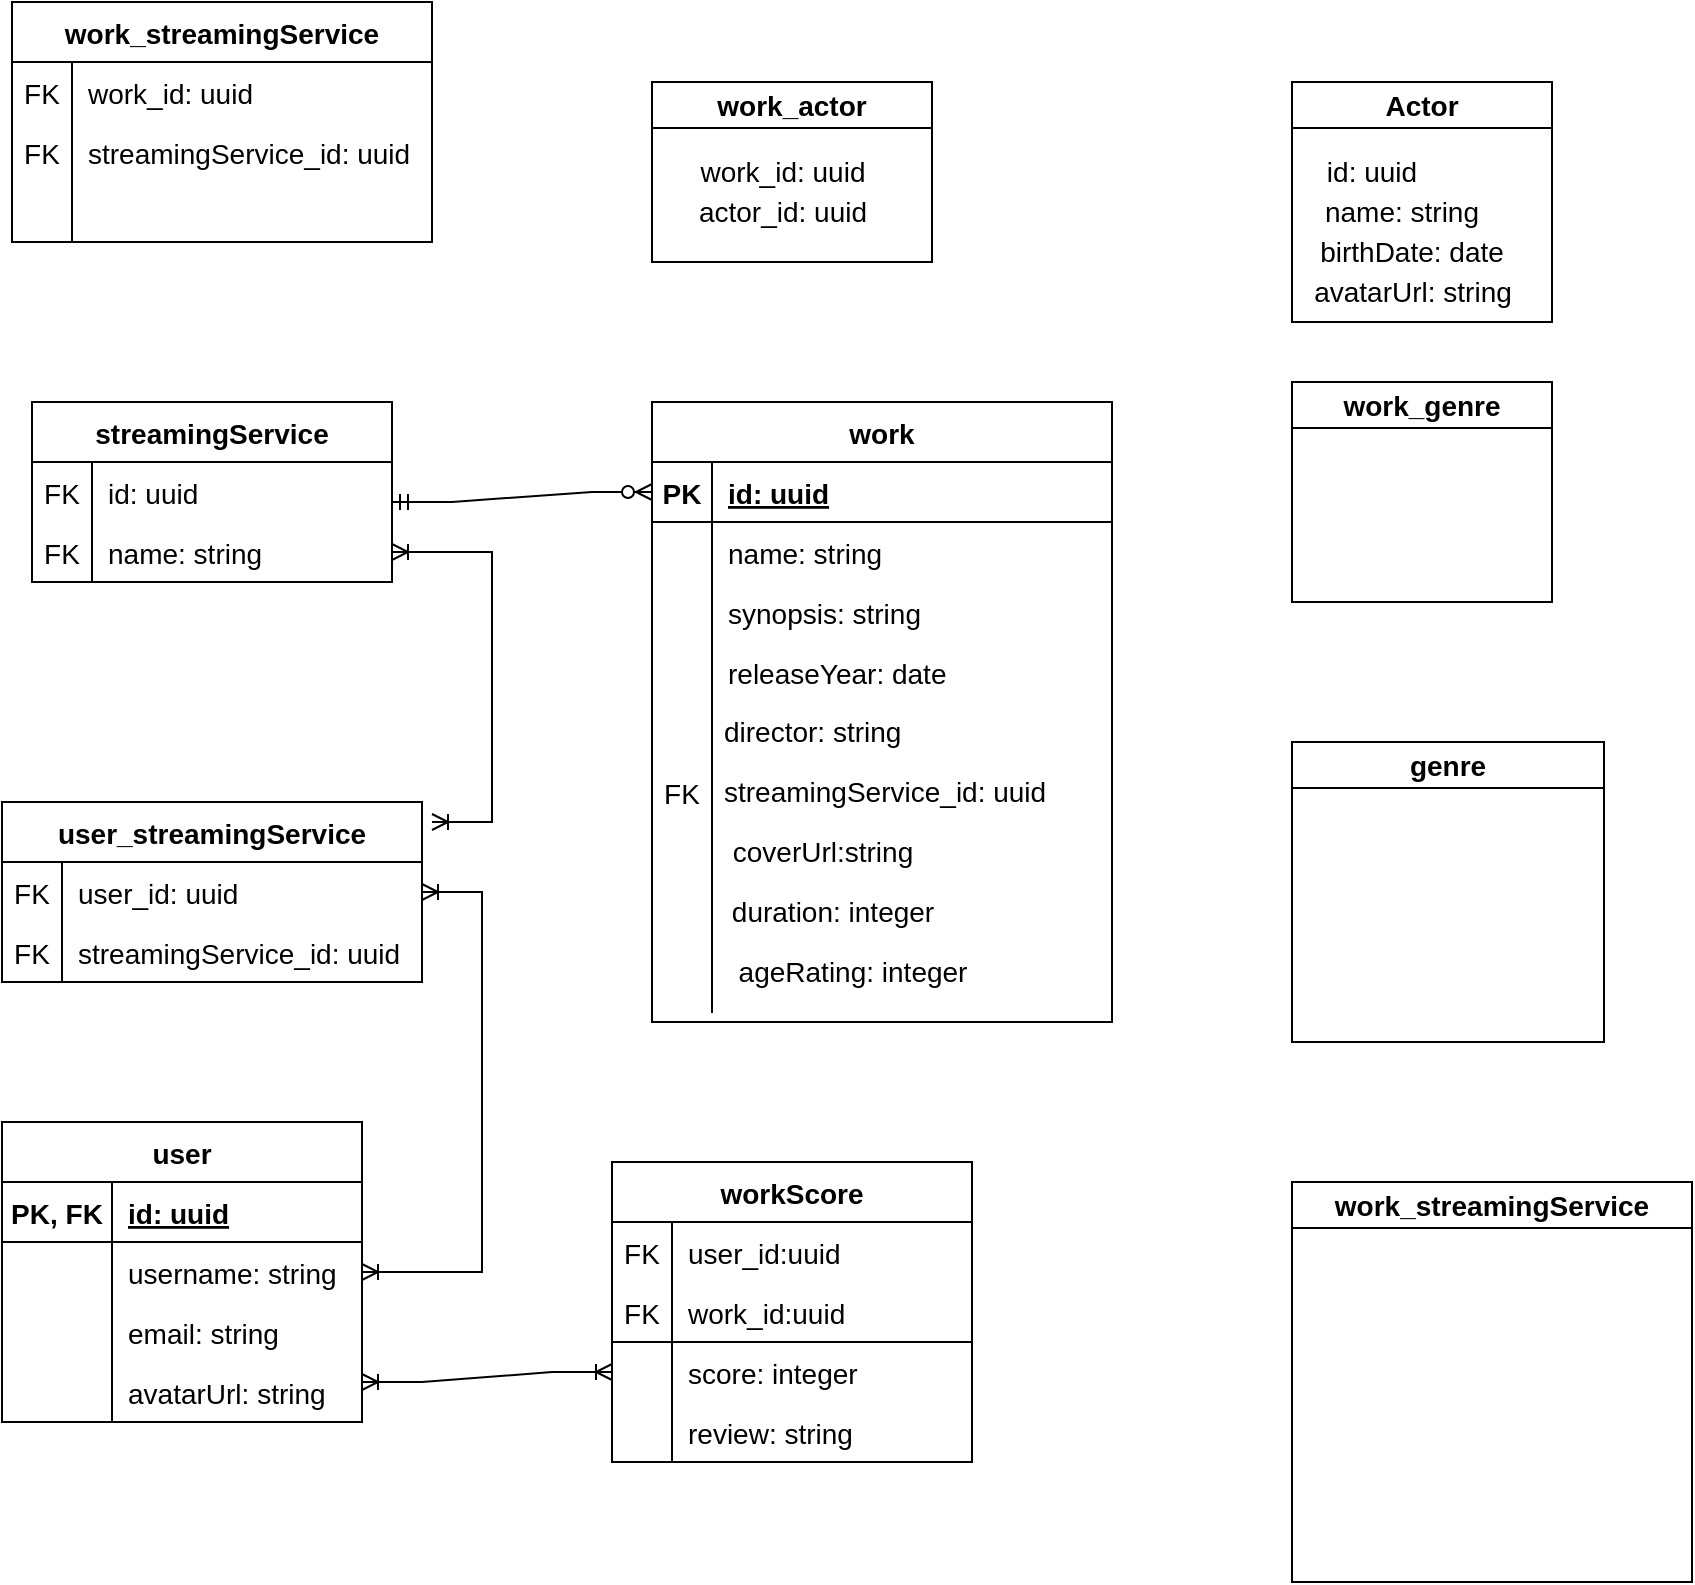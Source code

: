 <mxfile version="20.8.0" type="github">
  <diagram id="oqoqRvbYc-naUWVSfU3T" name="Página-1">
    <mxGraphModel dx="1707" dy="1653" grid="1" gridSize="10" guides="1" tooltips="1" connect="1" arrows="1" fold="1" page="1" pageScale="1" pageWidth="827" pageHeight="1169" math="0" shadow="0">
      <root>
        <mxCell id="0" />
        <mxCell id="1" parent="0" />
        <mxCell id="uNI_Savehtp89ngY_AbR-7" value="Actor" style="swimlane;whiteSpace=wrap;html=1;fontSize=14;" vertex="1" parent="1">
          <mxGeometry x="520" y="-230" width="130" height="120" as="geometry" />
        </mxCell>
        <mxCell id="uNI_Savehtp89ngY_AbR-8" value="id: uuid" style="text;html=1;strokeColor=none;fillColor=none;align=center;verticalAlign=middle;whiteSpace=wrap;rounded=0;fontSize=14;" vertex="1" parent="uNI_Savehtp89ngY_AbR-7">
          <mxGeometry x="10" y="30" width="60" height="30" as="geometry" />
        </mxCell>
        <mxCell id="uNI_Savehtp89ngY_AbR-9" value="name: string" style="text;html=1;strokeColor=none;fillColor=none;align=center;verticalAlign=middle;whiteSpace=wrap;rounded=0;fontSize=14;" vertex="1" parent="uNI_Savehtp89ngY_AbR-7">
          <mxGeometry x="5" y="50" width="100" height="30" as="geometry" />
        </mxCell>
        <mxCell id="uNI_Savehtp89ngY_AbR-10" value="birthDate: date" style="text;html=1;strokeColor=none;fillColor=none;align=center;verticalAlign=middle;whiteSpace=wrap;rounded=0;fontSize=14;" vertex="1" parent="uNI_Savehtp89ngY_AbR-7">
          <mxGeometry x="5" y="70" width="110" height="30" as="geometry" />
        </mxCell>
        <mxCell id="uNI_Savehtp89ngY_AbR-37" value="avatarUrl: string" style="text;html=1;align=center;verticalAlign=middle;resizable=0;points=[];autosize=1;strokeColor=none;fillColor=none;fontSize=14;" vertex="1" parent="uNI_Savehtp89ngY_AbR-7">
          <mxGeometry y="90" width="120" height="30" as="geometry" />
        </mxCell>
        <mxCell id="uNI_Savehtp89ngY_AbR-19" value="genre" style="swimlane;whiteSpace=wrap;html=1;fontSize=14;" vertex="1" parent="1">
          <mxGeometry x="520" y="100" width="156" height="150" as="geometry" />
        </mxCell>
        <mxCell id="uNI_Savehtp89ngY_AbR-20" value="work_genre" style="swimlane;whiteSpace=wrap;html=1;fontSize=14;startSize=23;" vertex="1" parent="1">
          <mxGeometry x="520" y="-80" width="130" height="110" as="geometry" />
        </mxCell>
        <mxCell id="uNI_Savehtp89ngY_AbR-21" value="work_actor" style="swimlane;whiteSpace=wrap;html=1;fontSize=14;" vertex="1" parent="1">
          <mxGeometry x="200" y="-230" width="140" height="90" as="geometry" />
        </mxCell>
        <mxCell id="uNI_Savehtp89ngY_AbR-40" value="work_id: uuid" style="text;html=1;align=center;verticalAlign=middle;resizable=0;points=[];autosize=1;strokeColor=none;fillColor=none;fontSize=14;" vertex="1" parent="uNI_Savehtp89ngY_AbR-21">
          <mxGeometry x="10" y="30" width="110" height="30" as="geometry" />
        </mxCell>
        <mxCell id="uNI_Savehtp89ngY_AbR-41" value="actor_id: uuid" style="text;html=1;align=center;verticalAlign=middle;resizable=0;points=[];autosize=1;strokeColor=none;fillColor=none;fontSize=14;" vertex="1" parent="uNI_Savehtp89ngY_AbR-21">
          <mxGeometry x="10" y="50" width="110" height="30" as="geometry" />
        </mxCell>
        <mxCell id="uNI_Savehtp89ngY_AbR-36" value="work_streamingService" style="swimlane;whiteSpace=wrap;html=1;fontSize=14;" vertex="1" parent="1">
          <mxGeometry x="520" y="320" width="200" height="200" as="geometry" />
        </mxCell>
        <mxCell id="uNI_Savehtp89ngY_AbR-56" value="work" style="shape=table;startSize=30;container=1;collapsible=1;childLayout=tableLayout;fixedRows=1;rowLines=0;fontStyle=1;align=center;resizeLast=1;fontSize=14;" vertex="1" parent="1">
          <mxGeometry x="200" y="-70" width="230" height="310" as="geometry">
            <mxRectangle x="180" y="-80" width="70" height="30" as="alternateBounds" />
          </mxGeometry>
        </mxCell>
        <mxCell id="uNI_Savehtp89ngY_AbR-57" value="" style="shape=tableRow;horizontal=0;startSize=0;swimlaneHead=0;swimlaneBody=0;fillColor=none;collapsible=0;dropTarget=0;points=[[0,0.5],[1,0.5]];portConstraint=eastwest;top=0;left=0;right=0;bottom=1;fontSize=14;" vertex="1" parent="uNI_Savehtp89ngY_AbR-56">
          <mxGeometry y="30" width="230" height="30" as="geometry" />
        </mxCell>
        <mxCell id="uNI_Savehtp89ngY_AbR-58" value="PK" style="shape=partialRectangle;connectable=0;fillColor=none;top=0;left=0;bottom=0;right=0;fontStyle=1;overflow=hidden;fontSize=14;" vertex="1" parent="uNI_Savehtp89ngY_AbR-57">
          <mxGeometry width="30" height="30" as="geometry">
            <mxRectangle width="30" height="30" as="alternateBounds" />
          </mxGeometry>
        </mxCell>
        <mxCell id="uNI_Savehtp89ngY_AbR-59" value="id: uuid" style="shape=partialRectangle;connectable=0;fillColor=none;top=0;left=0;bottom=0;right=0;align=left;spacingLeft=6;fontStyle=5;overflow=hidden;fontSize=14;" vertex="1" parent="uNI_Savehtp89ngY_AbR-57">
          <mxGeometry x="30" width="200" height="30" as="geometry">
            <mxRectangle width="200" height="30" as="alternateBounds" />
          </mxGeometry>
        </mxCell>
        <mxCell id="uNI_Savehtp89ngY_AbR-60" value="" style="shape=tableRow;horizontal=0;startSize=0;swimlaneHead=0;swimlaneBody=0;fillColor=none;collapsible=0;dropTarget=0;points=[[0,0.5],[1,0.5]];portConstraint=eastwest;top=0;left=0;right=0;bottom=0;fontSize=14;" vertex="1" parent="uNI_Savehtp89ngY_AbR-56">
          <mxGeometry y="60" width="230" height="30" as="geometry" />
        </mxCell>
        <mxCell id="uNI_Savehtp89ngY_AbR-61" value="" style="shape=partialRectangle;connectable=0;fillColor=none;top=0;left=0;bottom=0;right=0;editable=1;overflow=hidden;fontSize=14;" vertex="1" parent="uNI_Savehtp89ngY_AbR-60">
          <mxGeometry width="30" height="30" as="geometry">
            <mxRectangle width="30" height="30" as="alternateBounds" />
          </mxGeometry>
        </mxCell>
        <mxCell id="uNI_Savehtp89ngY_AbR-62" value="name: string" style="shape=partialRectangle;connectable=0;fillColor=none;top=0;left=0;bottom=0;right=0;align=left;spacingLeft=6;overflow=hidden;fontSize=14;" vertex="1" parent="uNI_Savehtp89ngY_AbR-60">
          <mxGeometry x="30" width="200" height="30" as="geometry">
            <mxRectangle width="200" height="30" as="alternateBounds" />
          </mxGeometry>
        </mxCell>
        <mxCell id="uNI_Savehtp89ngY_AbR-63" value="" style="shape=tableRow;horizontal=0;startSize=0;swimlaneHead=0;swimlaneBody=0;fillColor=none;collapsible=0;dropTarget=0;points=[[0,0.5],[1,0.5]];portConstraint=eastwest;top=0;left=0;right=0;bottom=0;fontSize=14;" vertex="1" parent="uNI_Savehtp89ngY_AbR-56">
          <mxGeometry y="90" width="230" height="30" as="geometry" />
        </mxCell>
        <mxCell id="uNI_Savehtp89ngY_AbR-64" value="" style="shape=partialRectangle;connectable=0;fillColor=none;top=0;left=0;bottom=0;right=0;editable=1;overflow=hidden;fontSize=14;" vertex="1" parent="uNI_Savehtp89ngY_AbR-63">
          <mxGeometry width="30" height="30" as="geometry">
            <mxRectangle width="30" height="30" as="alternateBounds" />
          </mxGeometry>
        </mxCell>
        <mxCell id="uNI_Savehtp89ngY_AbR-65" value="synopsis: string" style="shape=partialRectangle;connectable=0;fillColor=none;top=0;left=0;bottom=0;right=0;align=left;spacingLeft=6;overflow=hidden;fontSize=14;" vertex="1" parent="uNI_Savehtp89ngY_AbR-63">
          <mxGeometry x="30" width="200" height="30" as="geometry">
            <mxRectangle width="200" height="30" as="alternateBounds" />
          </mxGeometry>
        </mxCell>
        <mxCell id="uNI_Savehtp89ngY_AbR-66" value="" style="shape=tableRow;horizontal=0;startSize=0;swimlaneHead=0;swimlaneBody=0;fillColor=none;collapsible=0;dropTarget=0;points=[[0,0.5],[1,0.5]];portConstraint=eastwest;top=0;left=0;right=0;bottom=0;fontSize=14;" vertex="1" parent="uNI_Savehtp89ngY_AbR-56">
          <mxGeometry y="120" width="230" height="30" as="geometry" />
        </mxCell>
        <mxCell id="uNI_Savehtp89ngY_AbR-67" value="" style="shape=partialRectangle;connectable=0;fillColor=none;top=0;left=0;bottom=0;right=0;editable=1;overflow=hidden;fontSize=14;" vertex="1" parent="uNI_Savehtp89ngY_AbR-66">
          <mxGeometry width="30" height="30" as="geometry">
            <mxRectangle width="30" height="30" as="alternateBounds" />
          </mxGeometry>
        </mxCell>
        <mxCell id="uNI_Savehtp89ngY_AbR-68" value="releaseYear: date" style="shape=partialRectangle;connectable=0;fillColor=none;top=0;left=0;bottom=0;right=0;align=left;spacingLeft=6;overflow=hidden;fontSize=14;" vertex="1" parent="uNI_Savehtp89ngY_AbR-66">
          <mxGeometry x="30" width="200" height="30" as="geometry">
            <mxRectangle width="200" height="30" as="alternateBounds" />
          </mxGeometry>
        </mxCell>
        <mxCell id="uNI_Savehtp89ngY_AbR-79" value="director: string" style="text;strokeColor=none;fillColor=none;spacingLeft=4;spacingRight=4;overflow=hidden;rotatable=0;points=[[0,0.5],[1,0.5]];portConstraint=eastwest;fontSize=14;" vertex="1" parent="1">
          <mxGeometry x="230" y="80" width="200" height="30" as="geometry" />
        </mxCell>
        <mxCell id="uNI_Savehtp89ngY_AbR-81" value="" style="shape=partialRectangle;connectable=0;fillColor=none;top=0;left=0;bottom=0;right=0;editable=1;overflow=hidden;fontSize=14;" vertex="1" parent="1">
          <mxGeometry x="130" y="80" width="30" height="30" as="geometry">
            <mxRectangle width="30" height="30" as="alternateBounds" />
          </mxGeometry>
        </mxCell>
        <mxCell id="uNI_Savehtp89ngY_AbR-82" value="streamingService_id: uuid" style="text;strokeColor=none;fillColor=none;spacingLeft=4;spacingRight=4;overflow=hidden;rotatable=0;points=[[0,0.5],[1,0.5]];portConstraint=eastwest;fontSize=14;" vertex="1" parent="1">
          <mxGeometry x="230" y="110" width="190" height="30" as="geometry" />
        </mxCell>
        <mxCell id="uNI_Savehtp89ngY_AbR-83" value="FK" style="shape=partialRectangle;connectable=0;fillColor=none;top=0;left=0;bottom=0;right=0;editable=1;overflow=hidden;fontSize=14;" vertex="1" parent="1">
          <mxGeometry x="200" y="110" width="30" height="30" as="geometry">
            <mxRectangle width="30" height="30" as="alternateBounds" />
          </mxGeometry>
        </mxCell>
        <mxCell id="uNI_Savehtp89ngY_AbR-84" value="" style="shape=partialRectangle;whiteSpace=wrap;html=1;right=0;top=0;bottom=0;fillColor=none;routingCenterX=-0.5;fontSize=14;" vertex="1" parent="1">
          <mxGeometry x="230" y="75" width="10" height="160" as="geometry" />
        </mxCell>
        <mxCell id="uNI_Savehtp89ngY_AbR-88" value="coverUrl:string" style="text;html=1;align=center;verticalAlign=middle;resizable=0;points=[];autosize=1;strokeColor=none;fillColor=none;fontSize=14;" vertex="1" parent="1">
          <mxGeometry x="230" y="140" width="110" height="30" as="geometry" />
        </mxCell>
        <mxCell id="uNI_Savehtp89ngY_AbR-38" value="duration: integer&lt;br&gt;" style="text;html=1;align=center;verticalAlign=middle;resizable=0;points=[];autosize=1;strokeColor=none;fillColor=none;fontSize=14;" vertex="1" parent="1">
          <mxGeometry x="230" y="170" width="120" height="30" as="geometry" />
        </mxCell>
        <mxCell id="uNI_Savehtp89ngY_AbR-39" value="ageRating: integer" style="text;html=1;align=center;verticalAlign=middle;resizable=0;points=[];autosize=1;strokeColor=none;fillColor=none;fontSize=14;" vertex="1" parent="1">
          <mxGeometry x="230" y="200" width="140" height="30" as="geometry" />
        </mxCell>
        <mxCell id="uNI_Savehtp89ngY_AbR-102" value="streamingService" style="shape=table;startSize=30;container=1;collapsible=1;childLayout=tableLayout;fixedRows=1;rowLines=0;fontStyle=1;align=center;resizeLast=1;fontSize=14;" vertex="1" parent="1">
          <mxGeometry x="-110" y="-70" width="180" height="90" as="geometry" />
        </mxCell>
        <mxCell id="uNI_Savehtp89ngY_AbR-106" value="" style="shape=tableRow;horizontal=0;startSize=0;swimlaneHead=0;swimlaneBody=0;fillColor=none;collapsible=0;dropTarget=0;points=[[0,0.5],[1,0.5]];portConstraint=eastwest;top=0;left=0;right=0;bottom=0;fontSize=14;" vertex="1" parent="uNI_Savehtp89ngY_AbR-102">
          <mxGeometry y="30" width="180" height="30" as="geometry" />
        </mxCell>
        <mxCell id="uNI_Savehtp89ngY_AbR-107" value="FK" style="shape=partialRectangle;connectable=0;fillColor=none;top=0;left=0;bottom=0;right=0;editable=1;overflow=hidden;fontSize=14;" vertex="1" parent="uNI_Savehtp89ngY_AbR-106">
          <mxGeometry width="30" height="30" as="geometry">
            <mxRectangle width="30" height="30" as="alternateBounds" />
          </mxGeometry>
        </mxCell>
        <mxCell id="uNI_Savehtp89ngY_AbR-108" value="id: uuid" style="shape=partialRectangle;connectable=0;fillColor=none;top=0;left=0;bottom=0;right=0;align=left;spacingLeft=6;overflow=hidden;fontSize=14;" vertex="1" parent="uNI_Savehtp89ngY_AbR-106">
          <mxGeometry x="30" width="150" height="30" as="geometry">
            <mxRectangle width="150" height="30" as="alternateBounds" />
          </mxGeometry>
        </mxCell>
        <mxCell id="uNI_Savehtp89ngY_AbR-109" value="" style="shape=tableRow;horizontal=0;startSize=0;swimlaneHead=0;swimlaneBody=0;fillColor=none;collapsible=0;dropTarget=0;points=[[0,0.5],[1,0.5]];portConstraint=eastwest;top=0;left=0;right=0;bottom=0;fontSize=14;" vertex="1" parent="uNI_Savehtp89ngY_AbR-102">
          <mxGeometry y="60" width="180" height="30" as="geometry" />
        </mxCell>
        <mxCell id="uNI_Savehtp89ngY_AbR-110" value="FK" style="shape=partialRectangle;connectable=0;fillColor=none;top=0;left=0;bottom=0;right=0;editable=1;overflow=hidden;fontSize=14;" vertex="1" parent="uNI_Savehtp89ngY_AbR-109">
          <mxGeometry width="30" height="30" as="geometry">
            <mxRectangle width="30" height="30" as="alternateBounds" />
          </mxGeometry>
        </mxCell>
        <mxCell id="uNI_Savehtp89ngY_AbR-111" value="name: string" style="shape=partialRectangle;connectable=0;fillColor=none;top=0;left=0;bottom=0;right=0;align=left;spacingLeft=6;overflow=hidden;fontSize=14;" vertex="1" parent="uNI_Savehtp89ngY_AbR-109">
          <mxGeometry x="30" width="150" height="30" as="geometry">
            <mxRectangle width="150" height="30" as="alternateBounds" />
          </mxGeometry>
        </mxCell>
        <mxCell id="uNI_Savehtp89ngY_AbR-115" value="user_streamingService" style="shape=table;startSize=30;container=1;collapsible=1;childLayout=tableLayout;fixedRows=1;rowLines=0;fontStyle=1;align=center;resizeLast=1;fontSize=14;" vertex="1" parent="1">
          <mxGeometry x="-125" y="130" width="210" height="90" as="geometry" />
        </mxCell>
        <mxCell id="uNI_Savehtp89ngY_AbR-119" value="" style="shape=tableRow;horizontal=0;startSize=0;swimlaneHead=0;swimlaneBody=0;fillColor=none;collapsible=0;dropTarget=0;points=[[0,0.5],[1,0.5]];portConstraint=eastwest;top=0;left=0;right=0;bottom=0;fontSize=14;" vertex="1" parent="uNI_Savehtp89ngY_AbR-115">
          <mxGeometry y="30" width="210" height="30" as="geometry" />
        </mxCell>
        <mxCell id="uNI_Savehtp89ngY_AbR-120" value="FK" style="shape=partialRectangle;connectable=0;fillColor=none;top=0;left=0;bottom=0;right=0;editable=1;overflow=hidden;fontSize=14;" vertex="1" parent="uNI_Savehtp89ngY_AbR-119">
          <mxGeometry width="30" height="30" as="geometry">
            <mxRectangle width="30" height="30" as="alternateBounds" />
          </mxGeometry>
        </mxCell>
        <mxCell id="uNI_Savehtp89ngY_AbR-121" value="user_id: uuid" style="shape=partialRectangle;connectable=0;fillColor=none;top=0;left=0;bottom=0;right=0;align=left;spacingLeft=6;overflow=hidden;fontSize=14;" vertex="1" parent="uNI_Savehtp89ngY_AbR-119">
          <mxGeometry x="30" width="180" height="30" as="geometry">
            <mxRectangle width="180" height="30" as="alternateBounds" />
          </mxGeometry>
        </mxCell>
        <mxCell id="uNI_Savehtp89ngY_AbR-122" value="" style="shape=tableRow;horizontal=0;startSize=0;swimlaneHead=0;swimlaneBody=0;fillColor=none;collapsible=0;dropTarget=0;points=[[0,0.5],[1,0.5]];portConstraint=eastwest;top=0;left=0;right=0;bottom=0;fontSize=14;" vertex="1" parent="uNI_Savehtp89ngY_AbR-115">
          <mxGeometry y="60" width="210" height="30" as="geometry" />
        </mxCell>
        <mxCell id="uNI_Savehtp89ngY_AbR-123" value="FK" style="shape=partialRectangle;connectable=0;fillColor=none;top=0;left=0;bottom=0;right=0;editable=1;overflow=hidden;fontSize=14;" vertex="1" parent="uNI_Savehtp89ngY_AbR-122">
          <mxGeometry width="30" height="30" as="geometry">
            <mxRectangle width="30" height="30" as="alternateBounds" />
          </mxGeometry>
        </mxCell>
        <mxCell id="uNI_Savehtp89ngY_AbR-124" value="streamingService_id: uuid" style="shape=partialRectangle;connectable=0;fillColor=none;top=0;left=0;bottom=0;right=0;align=left;spacingLeft=6;overflow=hidden;fontSize=14;" vertex="1" parent="uNI_Savehtp89ngY_AbR-122">
          <mxGeometry x="30" width="180" height="30" as="geometry">
            <mxRectangle width="180" height="30" as="alternateBounds" />
          </mxGeometry>
        </mxCell>
        <mxCell id="uNI_Savehtp89ngY_AbR-131" value="" style="shape=partialRectangle;connectable=0;fillColor=none;top=0;left=0;bottom=0;right=0;align=left;spacingLeft=6;overflow=hidden;fontSize=14;" vertex="1" parent="1">
          <mxGeometry x="210" y="80" width="220" height="30" as="geometry">
            <mxRectangle width="200" height="30" as="alternateBounds" />
          </mxGeometry>
        </mxCell>
        <mxCell id="uNI_Savehtp89ngY_AbR-132" value="" style="edgeStyle=entityRelationEdgeStyle;fontSize=12;html=1;endArrow=ERzeroToMany;startArrow=ERmandOne;rounded=0;entryX=0;entryY=0.5;entryDx=0;entryDy=0;" edge="1" parent="1" target="uNI_Savehtp89ngY_AbR-57">
          <mxGeometry width="100" height="100" relative="1" as="geometry">
            <mxPoint x="70" y="-20" as="sourcePoint" />
            <mxPoint x="170" y="-120" as="targetPoint" />
          </mxGeometry>
        </mxCell>
        <mxCell id="uNI_Savehtp89ngY_AbR-133" value="user" style="shape=table;startSize=30;container=1;collapsible=1;childLayout=tableLayout;fixedRows=1;rowLines=0;fontStyle=1;align=center;resizeLast=1;fontSize=14;" vertex="1" parent="1">
          <mxGeometry x="-125" y="290" width="180" height="150" as="geometry" />
        </mxCell>
        <mxCell id="uNI_Savehtp89ngY_AbR-134" value="" style="shape=tableRow;horizontal=0;startSize=0;swimlaneHead=0;swimlaneBody=0;fillColor=none;collapsible=0;dropTarget=0;points=[[0,0.5],[1,0.5]];portConstraint=eastwest;top=0;left=0;right=0;bottom=1;fontSize=14;" vertex="1" parent="uNI_Savehtp89ngY_AbR-133">
          <mxGeometry y="30" width="180" height="30" as="geometry" />
        </mxCell>
        <mxCell id="uNI_Savehtp89ngY_AbR-135" value="PK, FK" style="shape=partialRectangle;connectable=0;fillColor=none;top=0;left=0;bottom=0;right=0;fontStyle=1;overflow=hidden;fontSize=14;" vertex="1" parent="uNI_Savehtp89ngY_AbR-134">
          <mxGeometry width="55" height="30" as="geometry">
            <mxRectangle width="55" height="30" as="alternateBounds" />
          </mxGeometry>
        </mxCell>
        <mxCell id="uNI_Savehtp89ngY_AbR-136" value="id: uuid" style="shape=partialRectangle;connectable=0;fillColor=none;top=0;left=0;bottom=0;right=0;align=left;spacingLeft=6;fontStyle=5;overflow=hidden;fontSize=14;" vertex="1" parent="uNI_Savehtp89ngY_AbR-134">
          <mxGeometry x="55" width="125" height="30" as="geometry">
            <mxRectangle width="125" height="30" as="alternateBounds" />
          </mxGeometry>
        </mxCell>
        <mxCell id="uNI_Savehtp89ngY_AbR-137" value="" style="shape=tableRow;horizontal=0;startSize=0;swimlaneHead=0;swimlaneBody=0;fillColor=none;collapsible=0;dropTarget=0;points=[[0,0.5],[1,0.5]];portConstraint=eastwest;top=0;left=0;right=0;bottom=0;fontSize=14;" vertex="1" parent="uNI_Savehtp89ngY_AbR-133">
          <mxGeometry y="60" width="180" height="30" as="geometry" />
        </mxCell>
        <mxCell id="uNI_Savehtp89ngY_AbR-138" value="" style="shape=partialRectangle;connectable=0;fillColor=none;top=0;left=0;bottom=0;right=0;editable=1;overflow=hidden;fontSize=14;" vertex="1" parent="uNI_Savehtp89ngY_AbR-137">
          <mxGeometry width="55" height="30" as="geometry">
            <mxRectangle width="55" height="30" as="alternateBounds" />
          </mxGeometry>
        </mxCell>
        <mxCell id="uNI_Savehtp89ngY_AbR-139" value="username: string" style="shape=partialRectangle;connectable=0;fillColor=none;top=0;left=0;bottom=0;right=0;align=left;spacingLeft=6;overflow=hidden;fontSize=14;" vertex="1" parent="uNI_Savehtp89ngY_AbR-137">
          <mxGeometry x="55" width="125" height="30" as="geometry">
            <mxRectangle width="125" height="30" as="alternateBounds" />
          </mxGeometry>
        </mxCell>
        <mxCell id="uNI_Savehtp89ngY_AbR-140" value="" style="shape=tableRow;horizontal=0;startSize=0;swimlaneHead=0;swimlaneBody=0;fillColor=none;collapsible=0;dropTarget=0;points=[[0,0.5],[1,0.5]];portConstraint=eastwest;top=0;left=0;right=0;bottom=0;fontSize=14;" vertex="1" parent="uNI_Savehtp89ngY_AbR-133">
          <mxGeometry y="90" width="180" height="30" as="geometry" />
        </mxCell>
        <mxCell id="uNI_Savehtp89ngY_AbR-141" value="" style="shape=partialRectangle;connectable=0;fillColor=none;top=0;left=0;bottom=0;right=0;editable=1;overflow=hidden;fontSize=14;" vertex="1" parent="uNI_Savehtp89ngY_AbR-140">
          <mxGeometry width="55" height="30" as="geometry">
            <mxRectangle width="55" height="30" as="alternateBounds" />
          </mxGeometry>
        </mxCell>
        <mxCell id="uNI_Savehtp89ngY_AbR-142" value="email: string" style="shape=partialRectangle;connectable=0;fillColor=none;top=0;left=0;bottom=0;right=0;align=left;spacingLeft=6;overflow=hidden;fontSize=14;" vertex="1" parent="uNI_Savehtp89ngY_AbR-140">
          <mxGeometry x="55" width="125" height="30" as="geometry">
            <mxRectangle width="125" height="30" as="alternateBounds" />
          </mxGeometry>
        </mxCell>
        <mxCell id="uNI_Savehtp89ngY_AbR-143" value="" style="shape=tableRow;horizontal=0;startSize=0;swimlaneHead=0;swimlaneBody=0;fillColor=none;collapsible=0;dropTarget=0;points=[[0,0.5],[1,0.5]];portConstraint=eastwest;top=0;left=0;right=0;bottom=0;fontSize=14;" vertex="1" parent="uNI_Savehtp89ngY_AbR-133">
          <mxGeometry y="120" width="180" height="30" as="geometry" />
        </mxCell>
        <mxCell id="uNI_Savehtp89ngY_AbR-144" value="" style="shape=partialRectangle;connectable=0;fillColor=none;top=0;left=0;bottom=0;right=0;editable=1;overflow=hidden;fontSize=14;" vertex="1" parent="uNI_Savehtp89ngY_AbR-143">
          <mxGeometry width="55" height="30" as="geometry">
            <mxRectangle width="55" height="30" as="alternateBounds" />
          </mxGeometry>
        </mxCell>
        <mxCell id="uNI_Savehtp89ngY_AbR-145" value="avatarUrl: string" style="shape=partialRectangle;connectable=0;fillColor=none;top=0;left=0;bottom=0;right=0;align=left;spacingLeft=6;overflow=hidden;fontSize=14;" vertex="1" parent="uNI_Savehtp89ngY_AbR-143">
          <mxGeometry x="55" width="125" height="30" as="geometry">
            <mxRectangle width="125" height="30" as="alternateBounds" />
          </mxGeometry>
        </mxCell>
        <mxCell id="uNI_Savehtp89ngY_AbR-146" value="" style="edgeStyle=entityRelationEdgeStyle;fontSize=12;html=1;endArrow=ERoneToMany;startArrow=ERoneToMany;rounded=0;" edge="1" parent="1" source="uNI_Savehtp89ngY_AbR-133" target="uNI_Savehtp89ngY_AbR-115">
          <mxGeometry width="100" height="100" relative="1" as="geometry">
            <mxPoint x="40" y="280" as="sourcePoint" />
            <mxPoint x="140" y="180" as="targetPoint" />
          </mxGeometry>
        </mxCell>
        <mxCell id="uNI_Savehtp89ngY_AbR-147" value="" style="edgeStyle=entityRelationEdgeStyle;fontSize=12;html=1;endArrow=ERoneToMany;startArrow=ERoneToMany;rounded=0;" edge="1" parent="1" target="uNI_Savehtp89ngY_AbR-109">
          <mxGeometry x="-1" y="206" width="100" height="100" relative="1" as="geometry">
            <mxPoint x="90" y="140" as="sourcePoint" />
            <mxPoint x="50" y="30" as="targetPoint" />
            <mxPoint x="-180" y="106" as="offset" />
          </mxGeometry>
        </mxCell>
        <mxCell id="uNI_Savehtp89ngY_AbR-162" value="workScore" style="shape=table;startSize=30;container=1;collapsible=1;childLayout=tableLayout;fixedRows=1;rowLines=0;fontStyle=1;align=center;resizeLast=1;fontSize=14;" vertex="1" parent="1">
          <mxGeometry x="180" y="310" width="180" height="150" as="geometry" />
        </mxCell>
        <mxCell id="uNI_Savehtp89ngY_AbR-163" value="" style="shape=tableRow;horizontal=0;startSize=0;swimlaneHead=0;swimlaneBody=0;fillColor=none;collapsible=0;dropTarget=0;points=[[0,0.5],[1,0.5]];portConstraint=eastwest;top=0;left=0;right=0;bottom=0;fontSize=14;" vertex="1" parent="uNI_Savehtp89ngY_AbR-162">
          <mxGeometry y="30" width="180" height="30" as="geometry" />
        </mxCell>
        <mxCell id="uNI_Savehtp89ngY_AbR-164" value="FK" style="shape=partialRectangle;connectable=0;fillColor=none;top=0;left=0;bottom=0;right=0;fontStyle=0;overflow=hidden;fontSize=14;" vertex="1" parent="uNI_Savehtp89ngY_AbR-163">
          <mxGeometry width="30" height="30" as="geometry">
            <mxRectangle width="30" height="30" as="alternateBounds" />
          </mxGeometry>
        </mxCell>
        <mxCell id="uNI_Savehtp89ngY_AbR-165" value="user_id:uuid" style="shape=partialRectangle;connectable=0;fillColor=none;top=0;left=0;bottom=0;right=0;align=left;spacingLeft=6;fontStyle=0;overflow=hidden;fontSize=14;" vertex="1" parent="uNI_Savehtp89ngY_AbR-163">
          <mxGeometry x="30" width="150" height="30" as="geometry">
            <mxRectangle width="150" height="30" as="alternateBounds" />
          </mxGeometry>
        </mxCell>
        <mxCell id="uNI_Savehtp89ngY_AbR-166" value="" style="shape=tableRow;horizontal=0;startSize=0;swimlaneHead=0;swimlaneBody=0;fillColor=none;collapsible=0;dropTarget=0;points=[[0,0.5],[1,0.5]];portConstraint=eastwest;top=0;left=0;right=0;bottom=1;fontSize=14;" vertex="1" parent="uNI_Savehtp89ngY_AbR-162">
          <mxGeometry y="60" width="180" height="30" as="geometry" />
        </mxCell>
        <mxCell id="uNI_Savehtp89ngY_AbR-167" value="FK" style="shape=partialRectangle;connectable=0;fillColor=none;top=0;left=0;bottom=0;right=0;fontStyle=0;overflow=hidden;fontSize=14;" vertex="1" parent="uNI_Savehtp89ngY_AbR-166">
          <mxGeometry width="30" height="30" as="geometry">
            <mxRectangle width="30" height="30" as="alternateBounds" />
          </mxGeometry>
        </mxCell>
        <mxCell id="uNI_Savehtp89ngY_AbR-168" value="work_id:uuid" style="shape=partialRectangle;connectable=0;fillColor=none;top=0;left=0;bottom=0;right=0;align=left;spacingLeft=6;fontStyle=0;overflow=hidden;fontSize=14;" vertex="1" parent="uNI_Savehtp89ngY_AbR-166">
          <mxGeometry x="30" width="150" height="30" as="geometry">
            <mxRectangle width="150" height="30" as="alternateBounds" />
          </mxGeometry>
        </mxCell>
        <mxCell id="uNI_Savehtp89ngY_AbR-169" value="" style="shape=tableRow;horizontal=0;startSize=0;swimlaneHead=0;swimlaneBody=0;fillColor=none;collapsible=0;dropTarget=0;points=[[0,0.5],[1,0.5]];portConstraint=eastwest;top=0;left=0;right=0;bottom=0;fontSize=14;" vertex="1" parent="uNI_Savehtp89ngY_AbR-162">
          <mxGeometry y="90" width="180" height="30" as="geometry" />
        </mxCell>
        <mxCell id="uNI_Savehtp89ngY_AbR-170" value="" style="shape=partialRectangle;connectable=0;fillColor=none;top=0;left=0;bottom=0;right=0;editable=1;overflow=hidden;fontSize=14;" vertex="1" parent="uNI_Savehtp89ngY_AbR-169">
          <mxGeometry width="30" height="30" as="geometry">
            <mxRectangle width="30" height="30" as="alternateBounds" />
          </mxGeometry>
        </mxCell>
        <mxCell id="uNI_Savehtp89ngY_AbR-171" value="score: integer" style="shape=partialRectangle;connectable=0;fillColor=none;top=0;left=0;bottom=0;right=0;align=left;spacingLeft=6;overflow=hidden;fontSize=14;" vertex="1" parent="uNI_Savehtp89ngY_AbR-169">
          <mxGeometry x="30" width="150" height="30" as="geometry">
            <mxRectangle width="150" height="30" as="alternateBounds" />
          </mxGeometry>
        </mxCell>
        <mxCell id="uNI_Savehtp89ngY_AbR-172" value="" style="shape=tableRow;horizontal=0;startSize=0;swimlaneHead=0;swimlaneBody=0;fillColor=none;collapsible=0;dropTarget=0;points=[[0,0.5],[1,0.5]];portConstraint=eastwest;top=0;left=0;right=0;bottom=0;fontSize=14;" vertex="1" parent="uNI_Savehtp89ngY_AbR-162">
          <mxGeometry y="120" width="180" height="30" as="geometry" />
        </mxCell>
        <mxCell id="uNI_Savehtp89ngY_AbR-173" value="" style="shape=partialRectangle;connectable=0;fillColor=none;top=0;left=0;bottom=0;right=0;editable=1;overflow=hidden;fontSize=14;" vertex="1" parent="uNI_Savehtp89ngY_AbR-172">
          <mxGeometry width="30" height="30" as="geometry">
            <mxRectangle width="30" height="30" as="alternateBounds" />
          </mxGeometry>
        </mxCell>
        <mxCell id="uNI_Savehtp89ngY_AbR-174" value="review: string" style="shape=partialRectangle;connectable=0;fillColor=none;top=0;left=0;bottom=0;right=0;align=left;spacingLeft=6;overflow=hidden;fontSize=14;" vertex="1" parent="uNI_Savehtp89ngY_AbR-172">
          <mxGeometry x="30" width="150" height="30" as="geometry">
            <mxRectangle width="150" height="30" as="alternateBounds" />
          </mxGeometry>
        </mxCell>
        <mxCell id="uNI_Savehtp89ngY_AbR-175" value="" style="edgeStyle=entityRelationEdgeStyle;fontSize=12;html=1;endArrow=ERoneToMany;startArrow=ERoneToMany;rounded=0;entryX=0;entryY=0.5;entryDx=0;entryDy=0;" edge="1" parent="1" target="uNI_Savehtp89ngY_AbR-169">
          <mxGeometry x="-1" y="73" width="100" height="100" relative="1" as="geometry">
            <mxPoint x="55" y="420" as="sourcePoint" />
            <mxPoint x="155" y="320" as="targetPoint" />
            <mxPoint x="-70" y="53" as="offset" />
          </mxGeometry>
        </mxCell>
        <mxCell id="uNI_Savehtp89ngY_AbR-176" value="work_streamingService" style="shape=table;startSize=30;container=1;collapsible=1;childLayout=tableLayout;fixedRows=1;rowLines=0;fontStyle=1;align=center;resizeLast=1;fontSize=14;" vertex="1" parent="1">
          <mxGeometry x="-120" y="-270" width="210" height="120" as="geometry" />
        </mxCell>
        <mxCell id="uNI_Savehtp89ngY_AbR-180" value="" style="shape=tableRow;horizontal=0;startSize=0;swimlaneHead=0;swimlaneBody=0;fillColor=none;collapsible=0;dropTarget=0;points=[[0,0.5],[1,0.5]];portConstraint=eastwest;top=0;left=0;right=0;bottom=0;fontSize=14;" vertex="1" parent="uNI_Savehtp89ngY_AbR-176">
          <mxGeometry y="30" width="210" height="30" as="geometry" />
        </mxCell>
        <mxCell id="uNI_Savehtp89ngY_AbR-181" value="FK" style="shape=partialRectangle;connectable=0;fillColor=none;top=0;left=0;bottom=0;right=0;editable=1;overflow=hidden;fontSize=14;" vertex="1" parent="uNI_Savehtp89ngY_AbR-180">
          <mxGeometry width="30" height="30" as="geometry">
            <mxRectangle width="30" height="30" as="alternateBounds" />
          </mxGeometry>
        </mxCell>
        <mxCell id="uNI_Savehtp89ngY_AbR-182" value="work_id: uuid" style="shape=partialRectangle;connectable=0;fillColor=none;top=0;left=0;bottom=0;right=0;align=left;spacingLeft=6;overflow=hidden;fontSize=14;" vertex="1" parent="uNI_Savehtp89ngY_AbR-180">
          <mxGeometry x="30" width="180" height="30" as="geometry">
            <mxRectangle width="180" height="30" as="alternateBounds" />
          </mxGeometry>
        </mxCell>
        <mxCell id="uNI_Savehtp89ngY_AbR-183" value="" style="shape=tableRow;horizontal=0;startSize=0;swimlaneHead=0;swimlaneBody=0;fillColor=none;collapsible=0;dropTarget=0;points=[[0,0.5],[1,0.5]];portConstraint=eastwest;top=0;left=0;right=0;bottom=0;fontSize=14;" vertex="1" parent="uNI_Savehtp89ngY_AbR-176">
          <mxGeometry y="60" width="210" height="30" as="geometry" />
        </mxCell>
        <mxCell id="uNI_Savehtp89ngY_AbR-184" value="FK" style="shape=partialRectangle;connectable=0;fillColor=none;top=0;left=0;bottom=0;right=0;editable=1;overflow=hidden;fontSize=14;" vertex="1" parent="uNI_Savehtp89ngY_AbR-183">
          <mxGeometry width="30" height="30" as="geometry">
            <mxRectangle width="30" height="30" as="alternateBounds" />
          </mxGeometry>
        </mxCell>
        <mxCell id="uNI_Savehtp89ngY_AbR-185" value="streamingService_id: uuid" style="shape=partialRectangle;connectable=0;fillColor=none;top=0;left=0;bottom=0;right=0;align=left;spacingLeft=6;overflow=hidden;fontSize=14;" vertex="1" parent="uNI_Savehtp89ngY_AbR-183">
          <mxGeometry x="30" width="180" height="30" as="geometry">
            <mxRectangle width="180" height="30" as="alternateBounds" />
          </mxGeometry>
        </mxCell>
        <mxCell id="uNI_Savehtp89ngY_AbR-186" value="" style="shape=tableRow;horizontal=0;startSize=0;swimlaneHead=0;swimlaneBody=0;fillColor=none;collapsible=0;dropTarget=0;points=[[0,0.5],[1,0.5]];portConstraint=eastwest;top=0;left=0;right=0;bottom=0;fontSize=14;" vertex="1" parent="uNI_Savehtp89ngY_AbR-176">
          <mxGeometry y="90" width="210" height="30" as="geometry" />
        </mxCell>
        <mxCell id="uNI_Savehtp89ngY_AbR-187" value="" style="shape=partialRectangle;connectable=0;fillColor=none;top=0;left=0;bottom=0;right=0;editable=1;overflow=hidden;fontSize=14;" vertex="1" parent="uNI_Savehtp89ngY_AbR-186">
          <mxGeometry width="30" height="30" as="geometry">
            <mxRectangle width="30" height="30" as="alternateBounds" />
          </mxGeometry>
        </mxCell>
        <mxCell id="uNI_Savehtp89ngY_AbR-188" value="" style="shape=partialRectangle;connectable=0;fillColor=none;top=0;left=0;bottom=0;right=0;align=left;spacingLeft=6;overflow=hidden;fontSize=14;" vertex="1" parent="uNI_Savehtp89ngY_AbR-186">
          <mxGeometry x="30" width="180" height="30" as="geometry">
            <mxRectangle width="180" height="30" as="alternateBounds" />
          </mxGeometry>
        </mxCell>
      </root>
    </mxGraphModel>
  </diagram>
</mxfile>
